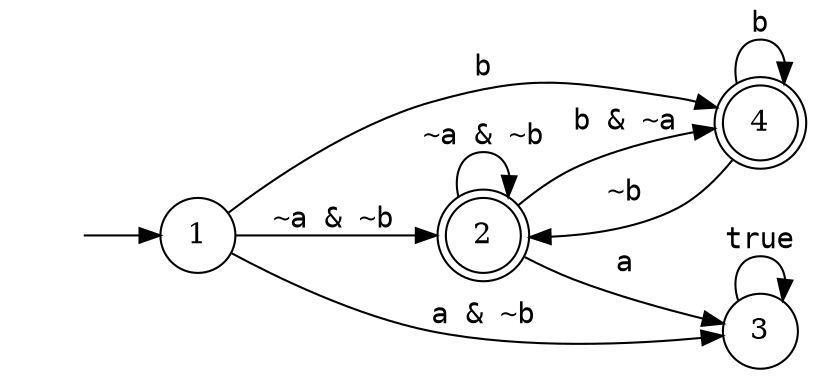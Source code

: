 digraph MONA_DFA {
 rankdir = LR;
 center = true;
 size = "7.5,10.5";
 edge [fontname = Courier];
 node [height = .5, width = .5];
 node [shape = doublecircle]; 2; 4;
 node [shape = circle]; 1;
 init [shape = plaintext, label = ""];
 init -> 1;
 1 -> 2 [label="~a & ~b"];
 1 -> 3 [label="a & ~b"];
 1 -> 4 [label="b"];
 2 -> 2 [label="~a & ~b"];
 2 -> 3 [label="a"];
 2 -> 4 [label="b & ~a"];
 3 -> 3 [label="true"];
 4 -> 2 [label="~b"];
 4 -> 4 [label="b"];
}
